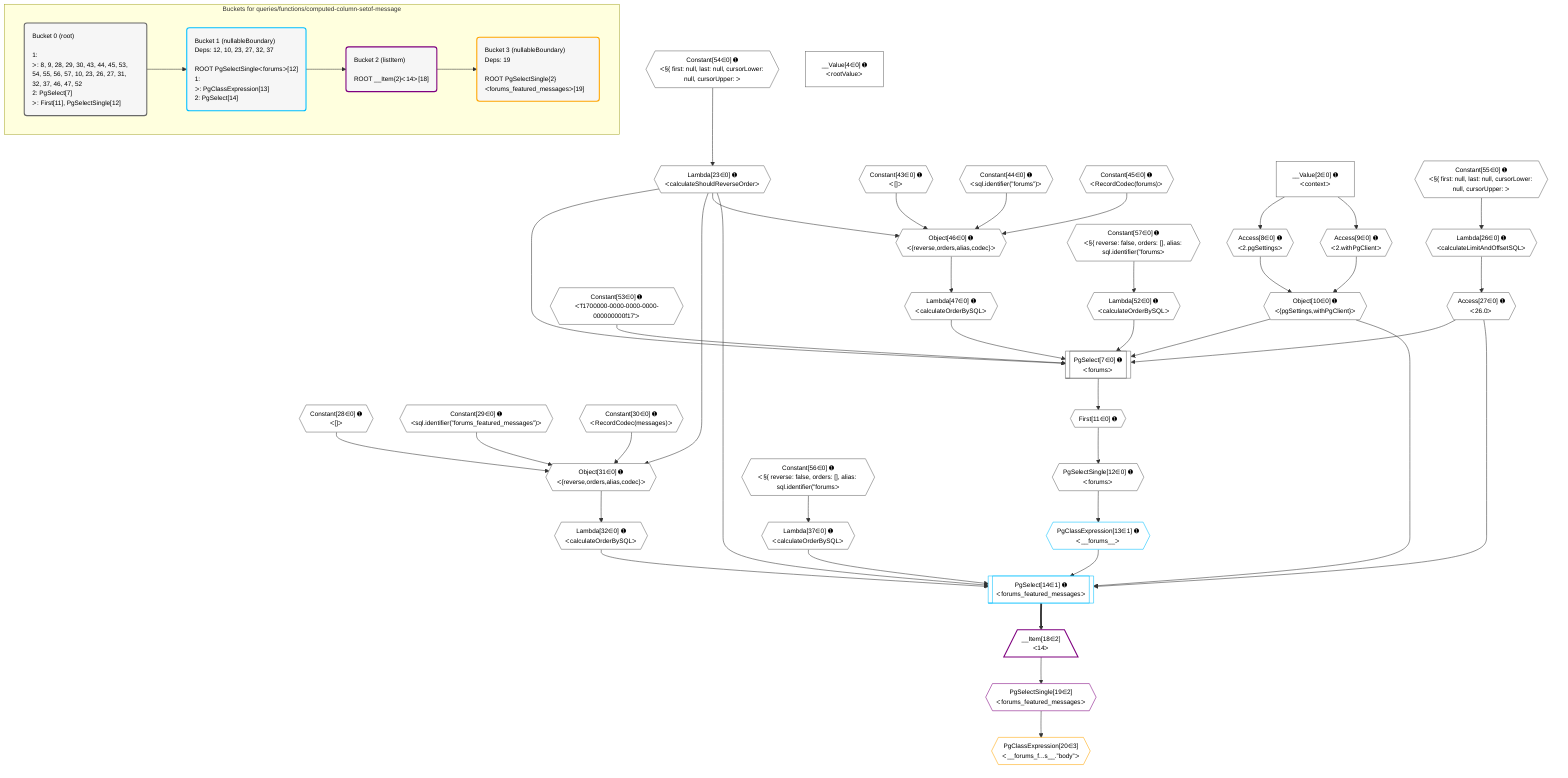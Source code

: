 %%{init: {'themeVariables': { 'fontSize': '12px'}}}%%
graph TD
    classDef path fill:#eee,stroke:#000,color:#000
    classDef plan fill:#fff,stroke-width:1px,color:#000
    classDef itemplan fill:#fff,stroke-width:2px,color:#000
    classDef unbatchedplan fill:#dff,stroke-width:1px,color:#000
    classDef sideeffectplan fill:#fcc,stroke-width:2px,color:#000
    classDef bucket fill:#f6f6f6,color:#000,stroke-width:2px,text-align:left


    %% plan dependencies
    PgSelect7[["PgSelect[7∈0] ➊<br />ᐸforumsᐳ"]]:::plan
    Object10{{"Object[10∈0] ➊<br />ᐸ{pgSettings,withPgClient}ᐳ"}}:::plan
    Constant53{{"Constant[53∈0] ➊<br />ᐸ'f1700000-0000-0000-0000-000000000f17'ᐳ"}}:::plan
    Lambda23{{"Lambda[23∈0] ➊<br />ᐸcalculateShouldReverseOrderᐳ"}}:::plan
    Access27{{"Access[27∈0] ➊<br />ᐸ26.0ᐳ"}}:::plan
    Lambda47{{"Lambda[47∈0] ➊<br />ᐸcalculateOrderBySQLᐳ"}}:::plan
    Lambda52{{"Lambda[52∈0] ➊<br />ᐸcalculateOrderBySQLᐳ"}}:::plan
    Object10 & Constant53 & Lambda23 & Access27 & Lambda47 & Lambda52 --> PgSelect7
    Object31{{"Object[31∈0] ➊<br />ᐸ{reverse,orders,alias,codec}ᐳ"}}:::plan
    Constant28{{"Constant[28∈0] ➊<br />ᐸ[]ᐳ"}}:::plan
    Constant29{{"Constant[29∈0] ➊<br />ᐸsql.identifier(”forums_featured_messages”)ᐳ"}}:::plan
    Constant30{{"Constant[30∈0] ➊<br />ᐸRecordCodec(messages)ᐳ"}}:::plan
    Lambda23 & Constant28 & Constant29 & Constant30 --> Object31
    Object46{{"Object[46∈0] ➊<br />ᐸ{reverse,orders,alias,codec}ᐳ"}}:::plan
    Constant43{{"Constant[43∈0] ➊<br />ᐸ[]ᐳ"}}:::plan
    Constant44{{"Constant[44∈0] ➊<br />ᐸsql.identifier(”forums”)ᐳ"}}:::plan
    Constant45{{"Constant[45∈0] ➊<br />ᐸRecordCodec(forums)ᐳ"}}:::plan
    Lambda23 & Constant43 & Constant44 & Constant45 --> Object46
    Access8{{"Access[8∈0] ➊<br />ᐸ2.pgSettingsᐳ"}}:::plan
    Access9{{"Access[9∈0] ➊<br />ᐸ2.withPgClientᐳ"}}:::plan
    Access8 & Access9 --> Object10
    __Value2["__Value[2∈0] ➊<br />ᐸcontextᐳ"]:::plan
    __Value2 --> Access8
    __Value2 --> Access9
    First11{{"First[11∈0] ➊"}}:::plan
    PgSelect7 --> First11
    PgSelectSingle12{{"PgSelectSingle[12∈0] ➊<br />ᐸforumsᐳ"}}:::plan
    First11 --> PgSelectSingle12
    Constant54{{"Constant[54∈0] ➊<br />ᐸ§{ first: null, last: null, cursorLower: null, cursorUpper: ᐳ"}}:::plan
    Constant54 --> Lambda23
    Lambda26{{"Lambda[26∈0] ➊<br />ᐸcalculateLimitAndOffsetSQLᐳ"}}:::plan
    Constant55{{"Constant[55∈0] ➊<br />ᐸ§{ first: null, last: null, cursorLower: null, cursorUpper: ᐳ"}}:::plan
    Constant55 --> Lambda26
    Lambda26 --> Access27
    Lambda32{{"Lambda[32∈0] ➊<br />ᐸcalculateOrderBySQLᐳ"}}:::plan
    Object31 --> Lambda32
    Lambda37{{"Lambda[37∈0] ➊<br />ᐸcalculateOrderBySQLᐳ"}}:::plan
    Constant56{{"Constant[56∈0] ➊<br />ᐸ§{ reverse: false, orders: [], alias: sql.identifier(”forumsᐳ"}}:::plan
    Constant56 --> Lambda37
    Object46 --> Lambda47
    Constant57{{"Constant[57∈0] ➊<br />ᐸ§{ reverse: false, orders: [], alias: sql.identifier(”forumsᐳ"}}:::plan
    Constant57 --> Lambda52
    __Value4["__Value[4∈0] ➊<br />ᐸrootValueᐳ"]:::plan
    PgSelect14[["PgSelect[14∈1] ➊<br />ᐸforums_featured_messagesᐳ"]]:::plan
    PgClassExpression13{{"PgClassExpression[13∈1] ➊<br />ᐸ__forums__ᐳ"}}:::plan
    Object10 & PgClassExpression13 & Lambda23 & Access27 & Lambda32 & Lambda37 --> PgSelect14
    PgSelectSingle12 --> PgClassExpression13
    __Item18[/"__Item[18∈2]<br />ᐸ14ᐳ"\]:::itemplan
    PgSelect14 ==> __Item18
    PgSelectSingle19{{"PgSelectSingle[19∈2]<br />ᐸforums_featured_messagesᐳ"}}:::plan
    __Item18 --> PgSelectSingle19
    PgClassExpression20{{"PgClassExpression[20∈3]<br />ᐸ__forums_f...s__.”body”ᐳ"}}:::plan
    PgSelectSingle19 --> PgClassExpression20

    %% define steps

    subgraph "Buckets for queries/functions/computed-column-setof-message"
    Bucket0("Bucket 0 (root)<br /><br />1: <br />ᐳ: 8, 9, 28, 29, 30, 43, 44, 45, 53, 54, 55, 56, 57, 10, 23, 26, 27, 31, 32, 37, 46, 47, 52<br />2: PgSelect[7]<br />ᐳ: First[11], PgSelectSingle[12]"):::bucket
    classDef bucket0 stroke:#696969
    class Bucket0,__Value2,__Value4,PgSelect7,Access8,Access9,Object10,First11,PgSelectSingle12,Lambda23,Lambda26,Access27,Constant28,Constant29,Constant30,Object31,Lambda32,Lambda37,Constant43,Constant44,Constant45,Object46,Lambda47,Lambda52,Constant53,Constant54,Constant55,Constant56,Constant57 bucket0
    Bucket1("Bucket 1 (nullableBoundary)<br />Deps: 12, 10, 23, 27, 32, 37<br /><br />ROOT PgSelectSingleᐸforumsᐳ[12]<br />1: <br />ᐳ: PgClassExpression[13]<br />2: PgSelect[14]"):::bucket
    classDef bucket1 stroke:#00bfff
    class Bucket1,PgClassExpression13,PgSelect14 bucket1
    Bucket2("Bucket 2 (listItem)<br /><br />ROOT __Item{2}ᐸ14ᐳ[18]"):::bucket
    classDef bucket2 stroke:#7f007f
    class Bucket2,__Item18,PgSelectSingle19 bucket2
    Bucket3("Bucket 3 (nullableBoundary)<br />Deps: 19<br /><br />ROOT PgSelectSingle{2}ᐸforums_featured_messagesᐳ[19]"):::bucket
    classDef bucket3 stroke:#ffa500
    class Bucket3,PgClassExpression20 bucket3
    Bucket0 --> Bucket1
    Bucket1 --> Bucket2
    Bucket2 --> Bucket3
    end